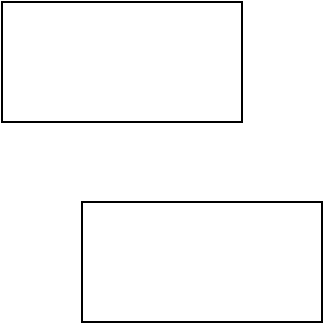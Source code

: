 <mxfile version="14.5.7" type="github">
  <diagram id="zCoJ8HI35EY0Z0M-oSNk" name="Page-1">
    <mxGraphModel dx="1038" dy="1717" grid="1" gridSize="10" guides="1" tooltips="1" connect="1" arrows="1" fold="1" page="1" pageScale="1" pageWidth="827" pageHeight="1169" math="0" shadow="0">
      <root>
        <mxCell id="0" />
        <mxCell id="1" parent="0" />
        <mxCell id="qOGj5jeGQv_7JdViHJLA-1" value="" style="rounded=0;whiteSpace=wrap;html=1;" parent="1" vertex="1">
          <mxGeometry x="250" y="-300" width="120" height="60" as="geometry" />
        </mxCell>
        <mxCell id="FLBg0v_dF1DCWQBCekug-1" value="" style="rounded=0;whiteSpace=wrap;html=1;" vertex="1" parent="1">
          <mxGeometry x="210" y="-400" width="120" height="60" as="geometry" />
        </mxCell>
      </root>
    </mxGraphModel>
  </diagram>
</mxfile>
